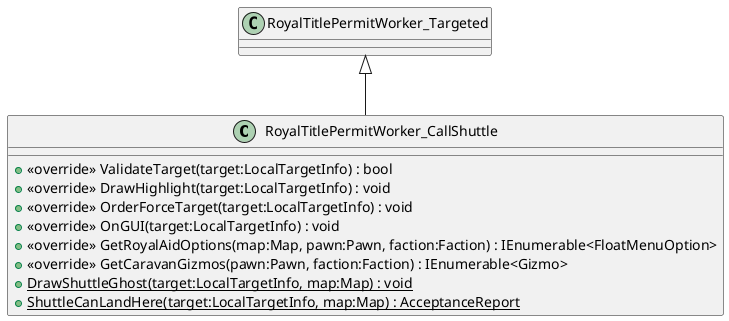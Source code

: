 @startuml
class RoyalTitlePermitWorker_CallShuttle {
    + <<override>> ValidateTarget(target:LocalTargetInfo) : bool
    + <<override>> DrawHighlight(target:LocalTargetInfo) : void
    + <<override>> OrderForceTarget(target:LocalTargetInfo) : void
    + <<override>> OnGUI(target:LocalTargetInfo) : void
    + <<override>> GetRoyalAidOptions(map:Map, pawn:Pawn, faction:Faction) : IEnumerable<FloatMenuOption>
    + <<override>> GetCaravanGizmos(pawn:Pawn, faction:Faction) : IEnumerable<Gizmo>
    + {static} DrawShuttleGhost(target:LocalTargetInfo, map:Map) : void
    + {static} ShuttleCanLandHere(target:LocalTargetInfo, map:Map) : AcceptanceReport
}
RoyalTitlePermitWorker_Targeted <|-- RoyalTitlePermitWorker_CallShuttle
@enduml
